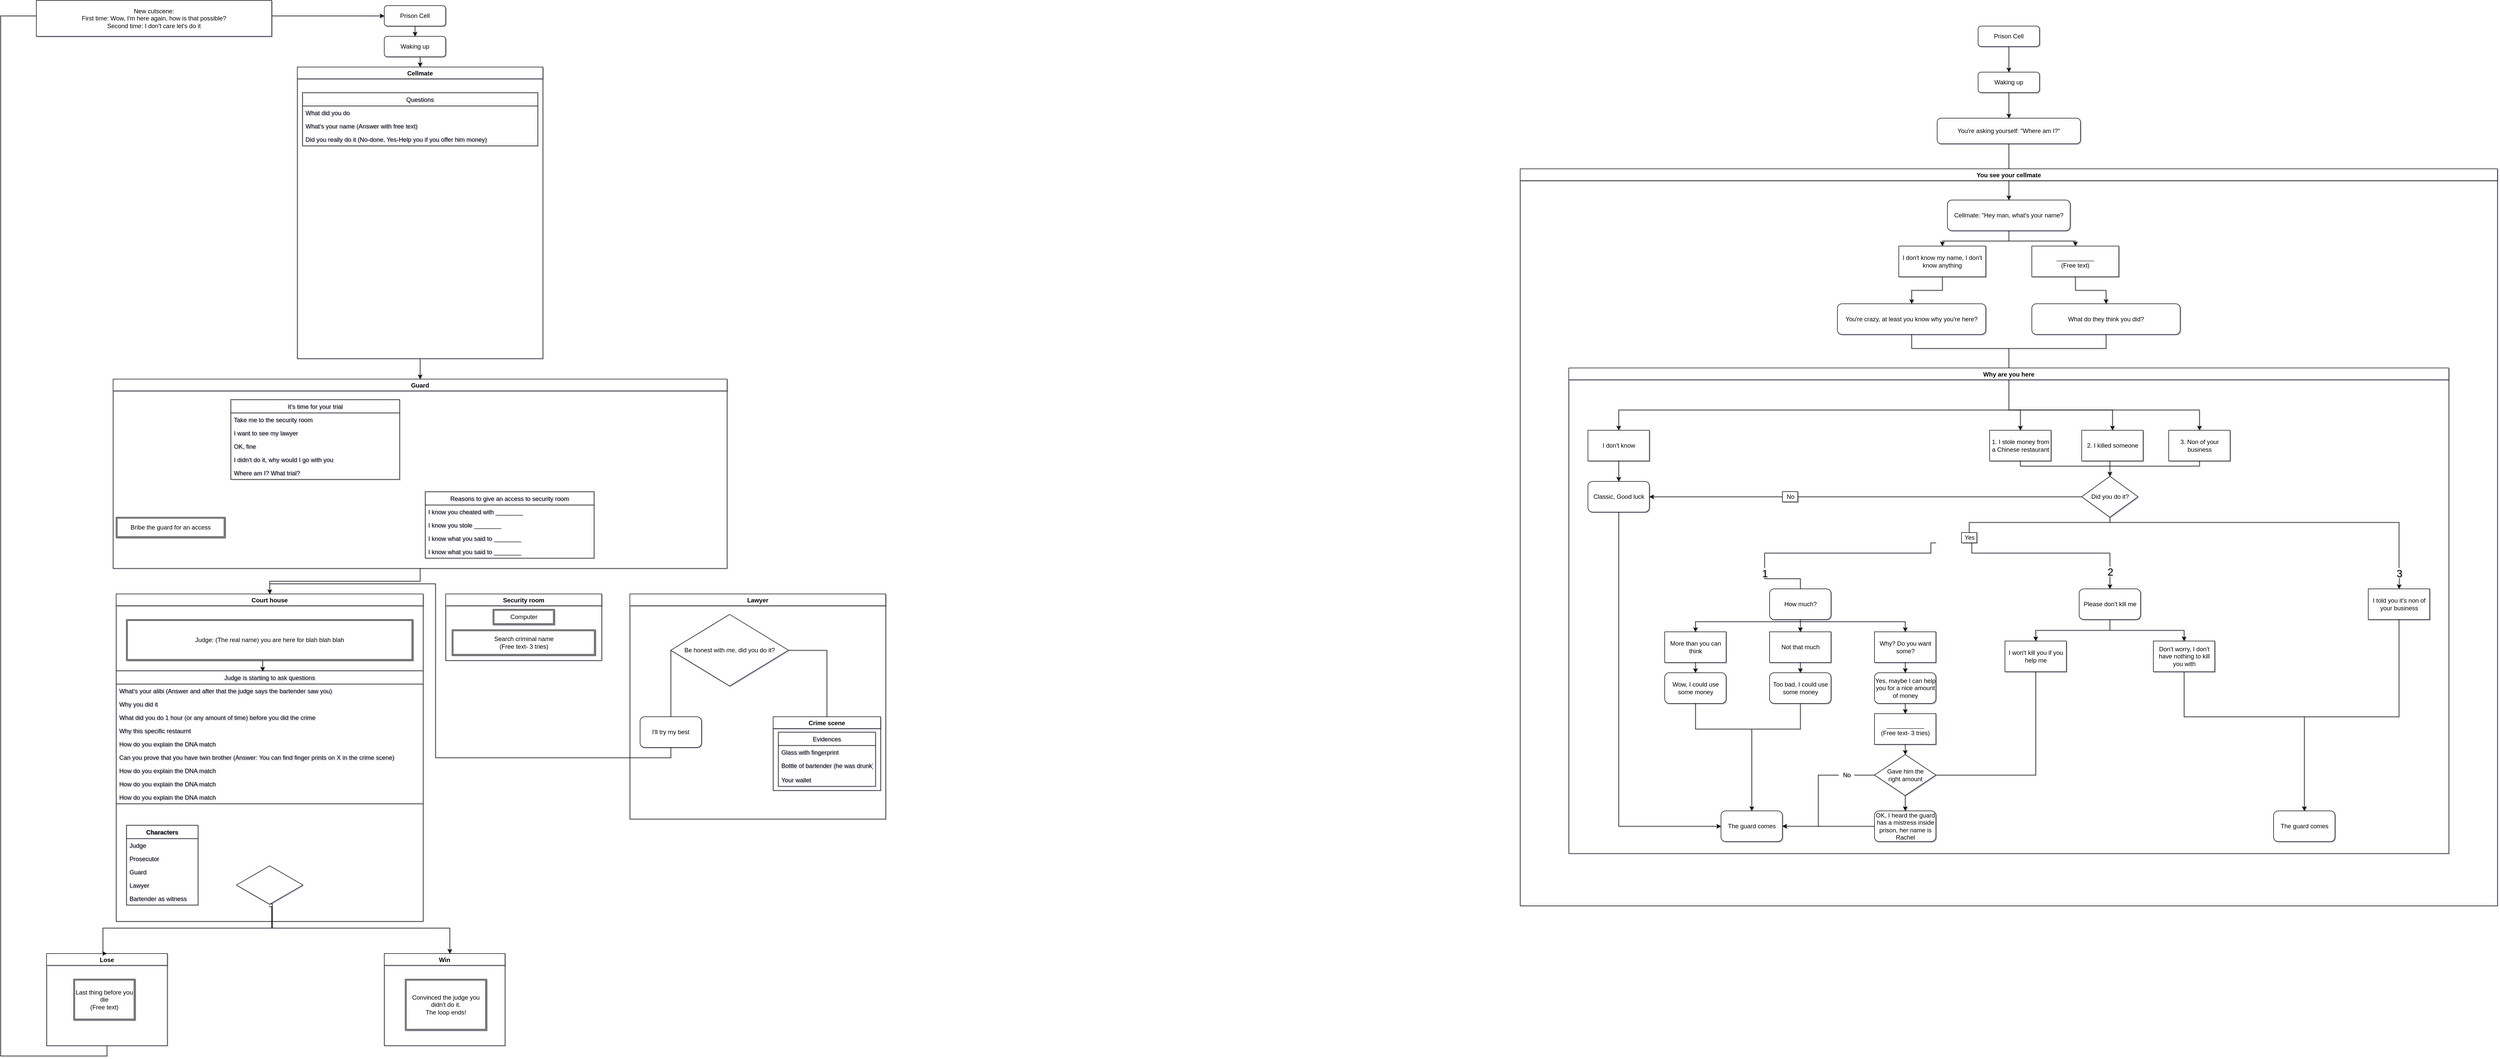 <mxfile version="13.9.6" type="github">
  <diagram id="C5RBs43oDa-KdzZeNtuy" name="Page-1">
    <mxGraphModel dx="5155" dy="2808" grid="1" gridSize="10" guides="1" tooltips="1" connect="1" arrows="1" fold="1" page="1" pageScale="1" pageWidth="827" pageHeight="1169" math="0" shadow="1">
      <root>
        <mxCell id="WIyWlLk6GJQsqaUBKTNV-0" />
        <mxCell id="WIyWlLk6GJQsqaUBKTNV-1" parent="WIyWlLk6GJQsqaUBKTNV-0" />
        <mxCell id="Ga8Sl4Nx2S1joYxZTims-26" style="edgeStyle=orthogonalEdgeStyle;rounded=0;orthogonalLoop=1;jettySize=auto;html=1;exitX=0.5;exitY=1;exitDx=0;exitDy=0;entryX=0.5;entryY=0;entryDx=0;entryDy=0;" parent="WIyWlLk6GJQsqaUBKTNV-1" source="WIyWlLk6GJQsqaUBKTNV-3" target="WIyWlLk6GJQsqaUBKTNV-7" edge="1">
          <mxGeometry relative="1" as="geometry" />
        </mxCell>
        <mxCell id="WIyWlLk6GJQsqaUBKTNV-3" value="Prison Cell" style="rounded=1;whiteSpace=wrap;html=1;fontSize=12;glass=0;strokeWidth=1;shadow=0;" parent="WIyWlLk6GJQsqaUBKTNV-1" vertex="1">
          <mxGeometry x="1140" y="10" width="120" height="40" as="geometry" />
        </mxCell>
        <mxCell id="Ga8Sl4Nx2S1joYxZTims-27" style="edgeStyle=orthogonalEdgeStyle;rounded=0;orthogonalLoop=1;jettySize=auto;html=1;exitX=0.5;exitY=1;exitDx=0;exitDy=0;entryX=0.5;entryY=0;entryDx=0;entryDy=0;" parent="WIyWlLk6GJQsqaUBKTNV-1" source="WIyWlLk6GJQsqaUBKTNV-7" target="Ga8Sl4Nx2S1joYxZTims-3" edge="1">
          <mxGeometry relative="1" as="geometry" />
        </mxCell>
        <mxCell id="WIyWlLk6GJQsqaUBKTNV-7" value="Waking up" style="rounded=1;whiteSpace=wrap;html=1;fontSize=12;glass=0;strokeWidth=1;shadow=0;" parent="WIyWlLk6GJQsqaUBKTNV-1" vertex="1">
          <mxGeometry x="1140" y="70" width="120" height="40" as="geometry" />
        </mxCell>
        <mxCell id="Ga8Sl4Nx2S1joYxZTims-73" style="edgeStyle=orthogonalEdgeStyle;rounded=0;orthogonalLoop=1;jettySize=auto;html=1;exitX=0.5;exitY=1;exitDx=0;exitDy=0;" parent="WIyWlLk6GJQsqaUBKTNV-1" source="Ga8Sl4Nx2S1joYxZTims-3" target="Ga8Sl4Nx2S1joYxZTims-11" edge="1">
          <mxGeometry relative="1" as="geometry" />
        </mxCell>
        <mxCell id="Ga8Sl4Nx2S1joYxZTims-3" value="Cellmate" style="swimlane;" parent="WIyWlLk6GJQsqaUBKTNV-1" vertex="1">
          <mxGeometry x="970" y="130" width="480" height="570" as="geometry" />
        </mxCell>
        <mxCell id="Ga8Sl4Nx2S1joYxZTims-53" value="Questions" style="swimlane;fontStyle=0;childLayout=stackLayout;horizontal=1;startSize=26;fillColor=none;horizontalStack=0;resizeParent=1;resizeParentMax=0;resizeLast=0;collapsible=1;marginBottom=0;" parent="Ga8Sl4Nx2S1joYxZTims-3" vertex="1">
          <mxGeometry x="10" y="50" width="460" height="104" as="geometry" />
        </mxCell>
        <mxCell id="Ga8Sl4Nx2S1joYxZTims-54" value="What did you do" style="text;strokeColor=none;fillColor=none;align=left;verticalAlign=top;spacingLeft=4;spacingRight=4;overflow=hidden;rotatable=0;points=[[0,0.5],[1,0.5]];portConstraint=eastwest;" parent="Ga8Sl4Nx2S1joYxZTims-53" vertex="1">
          <mxGeometry y="26" width="460" height="26" as="geometry" />
        </mxCell>
        <mxCell id="Ga8Sl4Nx2S1joYxZTims-55" value="What&#39;s your name (Answer with free text)" style="text;strokeColor=none;fillColor=none;align=left;verticalAlign=top;spacingLeft=4;spacingRight=4;overflow=hidden;rotatable=0;points=[[0,0.5],[1,0.5]];portConstraint=eastwest;" parent="Ga8Sl4Nx2S1joYxZTims-53" vertex="1">
          <mxGeometry y="52" width="460" height="26" as="geometry" />
        </mxCell>
        <mxCell id="Ga8Sl4Nx2S1joYxZTims-59" value="Did you really do it (No-done, Yes-Help you if you offer him money)" style="text;strokeColor=none;fillColor=none;align=left;verticalAlign=top;spacingLeft=4;spacingRight=4;overflow=hidden;rotatable=0;points=[[0,0.5],[1,0.5]];portConstraint=eastwest;" parent="Ga8Sl4Nx2S1joYxZTims-53" vertex="1">
          <mxGeometry y="78" width="460" height="26" as="geometry" />
        </mxCell>
        <mxCell id="Ga8Sl4Nx2S1joYxZTims-9" value="Lawyer" style="swimlane;" parent="WIyWlLk6GJQsqaUBKTNV-1" vertex="1">
          <mxGeometry x="1620" y="1160" width="500" height="440" as="geometry" />
        </mxCell>
        <mxCell id="Ga8Sl4Nx2S1joYxZTims-7" value="Crime scene" style="swimlane;" parent="Ga8Sl4Nx2S1joYxZTims-9" vertex="1">
          <mxGeometry x="280" y="240" width="210" height="144" as="geometry" />
        </mxCell>
        <mxCell id="FCah8ORx9_7Y5or5nvMT-67" value="Evidences" style="swimlane;fontStyle=0;childLayout=stackLayout;horizontal=1;startSize=26;fillColor=none;horizontalStack=0;resizeParent=1;resizeParentMax=0;resizeLast=0;collapsible=1;marginBottom=0;" vertex="1" parent="Ga8Sl4Nx2S1joYxZTims-7">
          <mxGeometry x="10" y="30" width="190" height="106" as="geometry" />
        </mxCell>
        <mxCell id="FCah8ORx9_7Y5or5nvMT-68" value="Glass with fingerprint" style="text;strokeColor=none;fillColor=none;align=left;verticalAlign=top;spacingLeft=4;spacingRight=4;overflow=hidden;rotatable=0;points=[[0,0.5],[1,0.5]];portConstraint=eastwest;" vertex="1" parent="FCah8ORx9_7Y5or5nvMT-67">
          <mxGeometry y="26" width="190" height="26" as="geometry" />
        </mxCell>
        <mxCell id="FCah8ORx9_7Y5or5nvMT-69" value="Bottle of bartender (he was drunk)" style="text;strokeColor=none;fillColor=none;align=left;verticalAlign=top;spacingLeft=4;spacingRight=4;overflow=hidden;rotatable=0;points=[[0,0.5],[1,0.5]];portConstraint=eastwest;" vertex="1" parent="FCah8ORx9_7Y5or5nvMT-67">
          <mxGeometry y="52" width="190" height="28" as="geometry" />
        </mxCell>
        <mxCell id="FCah8ORx9_7Y5or5nvMT-70" value="Your wallet" style="text;strokeColor=none;fillColor=none;align=left;verticalAlign=top;spacingLeft=4;spacingRight=4;overflow=hidden;rotatable=0;points=[[0,0.5],[1,0.5]];portConstraint=eastwest;" vertex="1" parent="FCah8ORx9_7Y5or5nvMT-67">
          <mxGeometry y="80" width="190" height="26" as="geometry" />
        </mxCell>
        <mxCell id="FCah8ORx9_7Y5or5nvMT-61" style="edgeStyle=orthogonalEdgeStyle;rounded=0;orthogonalLoop=1;jettySize=auto;html=1;exitX=1;exitY=0.5;exitDx=0;exitDy=0;entryX=0.5;entryY=0;entryDx=0;entryDy=0;endArrow=none;endFill=0;" edge="1" parent="Ga8Sl4Nx2S1joYxZTims-9" source="FCah8ORx9_7Y5or5nvMT-60" target="Ga8Sl4Nx2S1joYxZTims-7">
          <mxGeometry relative="1" as="geometry" />
        </mxCell>
        <mxCell id="FCah8ORx9_7Y5or5nvMT-60" value="&lt;span&gt;Be honest with me, did you do it?&lt;/span&gt;" style="rhombus;whiteSpace=wrap;html=1;" vertex="1" parent="Ga8Sl4Nx2S1joYxZTims-9">
          <mxGeometry x="80" y="40" width="230" height="140" as="geometry" />
        </mxCell>
        <mxCell id="FCah8ORx9_7Y5or5nvMT-63" value="I&#39;ll try my best" style="rounded=1;whiteSpace=wrap;html=1;" vertex="1" parent="Ga8Sl4Nx2S1joYxZTims-9">
          <mxGeometry x="20" y="240" width="120" height="60" as="geometry" />
        </mxCell>
        <mxCell id="FCah8ORx9_7Y5or5nvMT-62" style="edgeStyle=orthogonalEdgeStyle;rounded=0;orthogonalLoop=1;jettySize=auto;html=1;exitX=0;exitY=0.5;exitDx=0;exitDy=0;endArrow=none;endFill=0;" edge="1" parent="Ga8Sl4Nx2S1joYxZTims-9" source="FCah8ORx9_7Y5or5nvMT-60" target="FCah8ORx9_7Y5or5nvMT-63">
          <mxGeometry relative="1" as="geometry">
            <mxPoint x="70" y="230" as="targetPoint" />
            <Array as="points">
              <mxPoint x="80" y="160" />
              <mxPoint x="80" y="160" />
            </Array>
          </mxGeometry>
        </mxCell>
        <mxCell id="Ga8Sl4Nx2S1joYxZTims-35" style="edgeStyle=orthogonalEdgeStyle;rounded=0;orthogonalLoop=1;jettySize=auto;html=1;exitX=0.5;exitY=1;exitDx=0;exitDy=0;entryX=0.5;entryY=0;entryDx=0;entryDy=0;" parent="WIyWlLk6GJQsqaUBKTNV-1" source="Ga8Sl4Nx2S1joYxZTims-11" target="Ga8Sl4Nx2S1joYxZTims-28" edge="1">
          <mxGeometry relative="1" as="geometry" />
        </mxCell>
        <mxCell id="Ga8Sl4Nx2S1joYxZTims-11" value="Guard" style="swimlane;" parent="WIyWlLk6GJQsqaUBKTNV-1" vertex="1">
          <mxGeometry x="610" y="740" width="1200" height="370" as="geometry" />
        </mxCell>
        <mxCell id="Ga8Sl4Nx2S1joYxZTims-75" value="Reasons to give an access to security room" style="swimlane;fontStyle=0;childLayout=stackLayout;horizontal=1;startSize=26;fillColor=none;horizontalStack=0;resizeParent=1;resizeParentMax=0;resizeLast=0;collapsible=1;marginBottom=0;" parent="Ga8Sl4Nx2S1joYxZTims-11" vertex="1">
          <mxGeometry x="610" y="220" width="330" height="130" as="geometry" />
        </mxCell>
        <mxCell id="Ga8Sl4Nx2S1joYxZTims-76" value="I know you cheated with ________" style="text;strokeColor=none;fillColor=none;align=left;verticalAlign=top;spacingLeft=4;spacingRight=4;overflow=hidden;rotatable=0;points=[[0,0.5],[1,0.5]];portConstraint=eastwest;" parent="Ga8Sl4Nx2S1joYxZTims-75" vertex="1">
          <mxGeometry y="26" width="330" height="26" as="geometry" />
        </mxCell>
        <mxCell id="Ga8Sl4Nx2S1joYxZTims-77" value="I know you stole ________" style="text;strokeColor=none;fillColor=none;align=left;verticalAlign=top;spacingLeft=4;spacingRight=4;overflow=hidden;rotatable=0;points=[[0,0.5],[1,0.5]];portConstraint=eastwest;" parent="Ga8Sl4Nx2S1joYxZTims-75" vertex="1">
          <mxGeometry y="52" width="330" height="26" as="geometry" />
        </mxCell>
        <mxCell id="Ga8Sl4Nx2S1joYxZTims-87" value="I know what you said to ________" style="text;strokeColor=none;fillColor=none;align=left;verticalAlign=top;spacingLeft=4;spacingRight=4;overflow=hidden;rotatable=0;points=[[0,0.5],[1,0.5]];portConstraint=eastwest;" parent="Ga8Sl4Nx2S1joYxZTims-75" vertex="1">
          <mxGeometry y="78" width="330" height="26" as="geometry" />
        </mxCell>
        <mxCell id="Ga8Sl4Nx2S1joYxZTims-81" value="I know what you said to ________" style="text;strokeColor=none;fillColor=none;align=left;verticalAlign=top;spacingLeft=4;spacingRight=4;overflow=hidden;rotatable=0;points=[[0,0.5],[1,0.5]];portConstraint=eastwest;" parent="Ga8Sl4Nx2S1joYxZTims-75" vertex="1">
          <mxGeometry y="104" width="330" height="26" as="geometry" />
        </mxCell>
        <mxCell id="Ga8Sl4Nx2S1joYxZTims-83" value="It&#39;s time for your trial" style="swimlane;fontStyle=0;childLayout=stackLayout;horizontal=1;startSize=26;fillColor=none;horizontalStack=0;resizeParent=1;resizeParentMax=0;resizeLast=0;collapsible=1;marginBottom=0;" parent="Ga8Sl4Nx2S1joYxZTims-11" vertex="1">
          <mxGeometry x="230" y="40" width="330" height="156" as="geometry" />
        </mxCell>
        <mxCell id="Ga8Sl4Nx2S1joYxZTims-84" value="Take me to the security room" style="text;strokeColor=none;fillColor=none;align=left;verticalAlign=top;spacingLeft=4;spacingRight=4;overflow=hidden;rotatable=0;points=[[0,0.5],[1,0.5]];portConstraint=eastwest;" parent="Ga8Sl4Nx2S1joYxZTims-83" vertex="1">
          <mxGeometry y="26" width="330" height="26" as="geometry" />
        </mxCell>
        <mxCell id="Ga8Sl4Nx2S1joYxZTims-85" value="I want to see my lawyer" style="text;strokeColor=none;fillColor=none;align=left;verticalAlign=top;spacingLeft=4;spacingRight=4;overflow=hidden;rotatable=0;points=[[0,0.5],[1,0.5]];portConstraint=eastwest;" parent="Ga8Sl4Nx2S1joYxZTims-83" vertex="1">
          <mxGeometry y="52" width="330" height="26" as="geometry" />
        </mxCell>
        <mxCell id="Ga8Sl4Nx2S1joYxZTims-89" value="OK, fine" style="text;strokeColor=none;fillColor=none;align=left;verticalAlign=top;spacingLeft=4;spacingRight=4;overflow=hidden;rotatable=0;points=[[0,0.5],[1,0.5]];portConstraint=eastwest;" parent="Ga8Sl4Nx2S1joYxZTims-83" vertex="1">
          <mxGeometry y="78" width="330" height="26" as="geometry" />
        </mxCell>
        <mxCell id="Ga8Sl4Nx2S1joYxZTims-90" value="I didn&#39;t do it, why would I go with you" style="text;strokeColor=none;fillColor=none;align=left;verticalAlign=top;spacingLeft=4;spacingRight=4;overflow=hidden;rotatable=0;points=[[0,0.5],[1,0.5]];portConstraint=eastwest;" parent="Ga8Sl4Nx2S1joYxZTims-83" vertex="1">
          <mxGeometry y="104" width="330" height="26" as="geometry" />
        </mxCell>
        <mxCell id="Ga8Sl4Nx2S1joYxZTims-86" value="Where am I? What trial?" style="text;strokeColor=none;fillColor=none;align=left;verticalAlign=top;spacingLeft=4;spacingRight=4;overflow=hidden;rotatable=0;points=[[0,0.5],[1,0.5]];portConstraint=eastwest;" parent="Ga8Sl4Nx2S1joYxZTims-83" vertex="1">
          <mxGeometry y="130" width="330" height="26" as="geometry" />
        </mxCell>
        <mxCell id="Ga8Sl4Nx2S1joYxZTims-93" style="edgeStyle=orthogonalEdgeStyle;rounded=0;orthogonalLoop=1;jettySize=auto;html=1;exitX=1;exitY=0.5;exitDx=0;exitDy=0;entryX=0;entryY=0.5;entryDx=0;entryDy=0;" parent="WIyWlLk6GJQsqaUBKTNV-1" source="FCah8ORx9_7Y5or5nvMT-56" target="WIyWlLk6GJQsqaUBKTNV-3" edge="1">
          <mxGeometry relative="1" as="geometry">
            <mxPoint x="430" y="70" as="targetPoint" />
            <Array as="points">
              <mxPoint x="920" y="30" />
            </Array>
          </mxGeometry>
        </mxCell>
        <mxCell id="Ga8Sl4Nx2S1joYxZTims-5" value="Lose" style="swimlane;" parent="WIyWlLk6GJQsqaUBKTNV-1" vertex="1">
          <mxGeometry x="480" y="1862.86" width="236" height="180" as="geometry">
            <mxRectangle x="250" y="450" width="110" height="23" as="alternateBounds" />
          </mxGeometry>
        </mxCell>
        <mxCell id="Ga8Sl4Nx2S1joYxZTims-30" value="Last thing before you die&lt;br&gt;(Free text)" style="shape=ext;double=1;rounded=0;whiteSpace=wrap;html=1;" parent="Ga8Sl4Nx2S1joYxZTims-5" vertex="1">
          <mxGeometry x="53" y="50" width="120" height="80" as="geometry" />
        </mxCell>
        <mxCell id="Ga8Sl4Nx2S1joYxZTims-28" value="Court house" style="swimlane;" parent="WIyWlLk6GJQsqaUBKTNV-1" vertex="1">
          <mxGeometry x="616" y="1160" width="600" height="640" as="geometry">
            <mxRectangle x="250" y="450" width="110" height="23" as="alternateBounds" />
          </mxGeometry>
        </mxCell>
        <mxCell id="Ga8Sl4Nx2S1joYxZTims-31" value="" style="html=1;whiteSpace=wrap;aspect=fixed;shape=isoRectangle;" parent="Ga8Sl4Nx2S1joYxZTims-28" vertex="1">
          <mxGeometry x="235" y="530" width="130" height="78" as="geometry" />
        </mxCell>
        <mxCell id="Ga8Sl4Nx2S1joYxZTims-21" value="Characters" style="swimlane;fontStyle=1;childLayout=stackLayout;horizontal=1;startSize=26;fillColor=none;horizontalStack=0;resizeParent=1;resizeParentMax=0;resizeLast=0;collapsible=1;marginBottom=0;" parent="Ga8Sl4Nx2S1joYxZTims-28" vertex="1">
          <mxGeometry x="20" y="452" width="140" height="156" as="geometry" />
        </mxCell>
        <mxCell id="Ga8Sl4Nx2S1joYxZTims-22" value="Judge" style="text;strokeColor=none;fillColor=none;align=left;verticalAlign=top;spacingLeft=4;spacingRight=4;overflow=hidden;rotatable=0;points=[[0,0.5],[1,0.5]];portConstraint=eastwest;" parent="Ga8Sl4Nx2S1joYxZTims-21" vertex="1">
          <mxGeometry y="26" width="140" height="26" as="geometry" />
        </mxCell>
        <mxCell id="Ga8Sl4Nx2S1joYxZTims-23" value="Prosecutor" style="text;strokeColor=none;fillColor=none;align=left;verticalAlign=top;spacingLeft=4;spacingRight=4;overflow=hidden;rotatable=0;points=[[0,0.5],[1,0.5]];portConstraint=eastwest;" parent="Ga8Sl4Nx2S1joYxZTims-21" vertex="1">
          <mxGeometry y="52" width="140" height="26" as="geometry" />
        </mxCell>
        <mxCell id="Ga8Sl4Nx2S1joYxZTims-24" value="Guard" style="text;strokeColor=none;fillColor=none;align=left;verticalAlign=top;spacingLeft=4;spacingRight=4;overflow=hidden;rotatable=0;points=[[0,0.5],[1,0.5]];portConstraint=eastwest;" parent="Ga8Sl4Nx2S1joYxZTims-21" vertex="1">
          <mxGeometry y="78" width="140" height="26" as="geometry" />
        </mxCell>
        <mxCell id="Ga8Sl4Nx2S1joYxZTims-25" value="Lawyer" style="text;strokeColor=none;fillColor=none;align=left;verticalAlign=top;spacingLeft=4;spacingRight=4;overflow=hidden;rotatable=0;points=[[0,0.5],[1,0.5]];portConstraint=eastwest;" parent="Ga8Sl4Nx2S1joYxZTims-21" vertex="1">
          <mxGeometry y="104" width="140" height="26" as="geometry" />
        </mxCell>
        <mxCell id="Ga8Sl4Nx2S1joYxZTims-48" value="Bartender as witness" style="text;strokeColor=none;fillColor=none;align=left;verticalAlign=top;spacingLeft=4;spacingRight=4;overflow=hidden;rotatable=0;points=[[0,0.5],[1,0.5]];portConstraint=eastwest;" parent="Ga8Sl4Nx2S1joYxZTims-21" vertex="1">
          <mxGeometry y="130" width="140" height="26" as="geometry" />
        </mxCell>
        <mxCell id="Ga8Sl4Nx2S1joYxZTims-37" value="Judge is starting to ask questions" style="swimlane;fontStyle=0;childLayout=stackLayout;horizontal=1;startSize=26;fillColor=none;horizontalStack=0;resizeParent=1;resizeParentMax=0;resizeLast=0;collapsible=1;marginBottom=0;" parent="Ga8Sl4Nx2S1joYxZTims-28" vertex="1">
          <mxGeometry y="150" width="600" height="260" as="geometry" />
        </mxCell>
        <mxCell id="Ga8Sl4Nx2S1joYxZTims-38" value="What&#39;s your alibi (Answer and after that the judge says the bartender saw you)" style="text;strokeColor=none;fillColor=none;align=left;verticalAlign=top;spacingLeft=4;spacingRight=4;overflow=hidden;rotatable=0;points=[[0,0.5],[1,0.5]];portConstraint=eastwest;" parent="Ga8Sl4Nx2S1joYxZTims-37" vertex="1">
          <mxGeometry y="26" width="600" height="26" as="geometry" />
        </mxCell>
        <mxCell id="Ga8Sl4Nx2S1joYxZTims-39" value="Why you did it" style="text;strokeColor=none;fillColor=none;align=left;verticalAlign=top;spacingLeft=4;spacingRight=4;overflow=hidden;rotatable=0;points=[[0,0.5],[1,0.5]];portConstraint=eastwest;" parent="Ga8Sl4Nx2S1joYxZTims-37" vertex="1">
          <mxGeometry y="52" width="600" height="26" as="geometry" />
        </mxCell>
        <mxCell id="Ga8Sl4Nx2S1joYxZTims-42" value="What did you do 1 hour (or any amount of time) before you did the crime" style="text;strokeColor=none;fillColor=none;align=left;verticalAlign=top;spacingLeft=4;spacingRight=4;overflow=hidden;rotatable=0;points=[[0,0.5],[1,0.5]];portConstraint=eastwest;" parent="Ga8Sl4Nx2S1joYxZTims-37" vertex="1">
          <mxGeometry y="78" width="600" height="26" as="geometry" />
        </mxCell>
        <mxCell id="Ga8Sl4Nx2S1joYxZTims-40" value="Why this specific restaurnt" style="text;strokeColor=none;fillColor=none;align=left;verticalAlign=top;spacingLeft=4;spacingRight=4;overflow=hidden;rotatable=0;points=[[0,0.5],[1,0.5]];portConstraint=eastwest;" parent="Ga8Sl4Nx2S1joYxZTims-37" vertex="1">
          <mxGeometry y="104" width="600" height="26" as="geometry" />
        </mxCell>
        <mxCell id="Ga8Sl4Nx2S1joYxZTims-41" value="How do you explain the DNA match" style="text;strokeColor=none;fillColor=none;align=left;verticalAlign=top;spacingLeft=4;spacingRight=4;overflow=hidden;rotatable=0;points=[[0,0.5],[1,0.5]];portConstraint=eastwest;" parent="Ga8Sl4Nx2S1joYxZTims-37" vertex="1">
          <mxGeometry y="130" width="600" height="26" as="geometry" />
        </mxCell>
        <mxCell id="Ga8Sl4Nx2S1joYxZTims-43" value="Can you prove that you have twin brother (Answer: You can find finger prints on X in the crime scene)" style="text;strokeColor=none;fillColor=none;align=left;verticalAlign=top;spacingLeft=4;spacingRight=4;overflow=hidden;rotatable=0;points=[[0,0.5],[1,0.5]];portConstraint=eastwest;" parent="Ga8Sl4Nx2S1joYxZTims-37" vertex="1">
          <mxGeometry y="156" width="600" height="26" as="geometry" />
        </mxCell>
        <mxCell id="Ga8Sl4Nx2S1joYxZTims-45" value="How do you explain the DNA match" style="text;strokeColor=none;fillColor=none;align=left;verticalAlign=top;spacingLeft=4;spacingRight=4;overflow=hidden;rotatable=0;points=[[0,0.5],[1,0.5]];portConstraint=eastwest;" parent="Ga8Sl4Nx2S1joYxZTims-37" vertex="1">
          <mxGeometry y="182" width="600" height="26" as="geometry" />
        </mxCell>
        <mxCell id="Ga8Sl4Nx2S1joYxZTims-46" value="How do you explain the DNA match" style="text;strokeColor=none;fillColor=none;align=left;verticalAlign=top;spacingLeft=4;spacingRight=4;overflow=hidden;rotatable=0;points=[[0,0.5],[1,0.5]];portConstraint=eastwest;" parent="Ga8Sl4Nx2S1joYxZTims-37" vertex="1">
          <mxGeometry y="208" width="600" height="26" as="geometry" />
        </mxCell>
        <mxCell id="Ga8Sl4Nx2S1joYxZTims-47" value="How do you explain the DNA match" style="text;strokeColor=none;fillColor=none;align=left;verticalAlign=top;spacingLeft=4;spacingRight=4;overflow=hidden;rotatable=0;points=[[0,0.5],[1,0.5]];portConstraint=eastwest;" parent="Ga8Sl4Nx2S1joYxZTims-37" vertex="1">
          <mxGeometry y="234" width="600" height="26" as="geometry" />
        </mxCell>
        <mxCell id="Ga8Sl4Nx2S1joYxZTims-58" style="edgeStyle=orthogonalEdgeStyle;rounded=0;orthogonalLoop=1;jettySize=auto;html=1;exitX=0.5;exitY=1;exitDx=0;exitDy=0;entryX=0.477;entryY=0.005;entryDx=0;entryDy=0;entryPerimeter=0;" parent="Ga8Sl4Nx2S1joYxZTims-28" source="Ga8Sl4Nx2S1joYxZTims-57" target="Ga8Sl4Nx2S1joYxZTims-37" edge="1">
          <mxGeometry relative="1" as="geometry" />
        </mxCell>
        <mxCell id="Ga8Sl4Nx2S1joYxZTims-57" value="Judge: (The real name) you are here for blah blah blah" style="shape=ext;double=1;rounded=0;whiteSpace=wrap;html=1;" parent="Ga8Sl4Nx2S1joYxZTims-28" vertex="1">
          <mxGeometry x="20" y="50" width="560" height="80" as="geometry" />
        </mxCell>
        <mxCell id="Ga8Sl4Nx2S1joYxZTims-29" value="Win" style="swimlane;" parent="WIyWlLk6GJQsqaUBKTNV-1" vertex="1">
          <mxGeometry x="1140" y="1862.86" width="236" height="180" as="geometry">
            <mxRectangle x="250" y="450" width="110" height="23" as="alternateBounds" />
          </mxGeometry>
        </mxCell>
        <mxCell id="Ga8Sl4Nx2S1joYxZTims-91" value="Convinced the judge you didn&#39;t do it.&lt;br&gt;The loop ends!" style="shape=ext;double=1;rounded=0;whiteSpace=wrap;html=1;" parent="Ga8Sl4Nx2S1joYxZTims-29" vertex="1">
          <mxGeometry x="41" y="50.14" width="159" height="99.86" as="geometry" />
        </mxCell>
        <mxCell id="Ga8Sl4Nx2S1joYxZTims-32" style="edgeStyle=orthogonalEdgeStyle;rounded=0;orthogonalLoop=1;jettySize=auto;html=1;exitX=0.49;exitY=1.04;exitDx=0;exitDy=0;exitPerimeter=0;" parent="WIyWlLk6GJQsqaUBKTNV-1" source="Ga8Sl4Nx2S1joYxZTims-31" target="Ga8Sl4Nx2S1joYxZTims-29" edge="1">
          <mxGeometry relative="1" as="geometry">
            <mxPoint x="1346.26" y="1790.002" as="sourcePoint" />
            <mxPoint x="1203.466" y="1292.86" as="targetPoint" />
            <Array as="points">
              <mxPoint x="920" y="1771" />
              <mxPoint x="920" y="1813" />
              <mxPoint x="1268" y="1813" />
            </Array>
          </mxGeometry>
        </mxCell>
        <mxCell id="Ga8Sl4Nx2S1joYxZTims-33" style="edgeStyle=orthogonalEdgeStyle;rounded=0;orthogonalLoop=1;jettySize=auto;html=1;entryX=0.5;entryY=0;entryDx=0;entryDy=0;exitX=0.516;exitY=0.967;exitDx=0;exitDy=0;exitPerimeter=0;" parent="WIyWlLk6GJQsqaUBKTNV-1" source="Ga8Sl4Nx2S1joYxZTims-31" target="Ga8Sl4Nx2S1joYxZTims-5" edge="1">
          <mxGeometry relative="1" as="geometry">
            <mxPoint x="1346.52" y="1790.47" as="sourcePoint" />
            <mxPoint x="1104" y="1332.86" as="targetPoint" />
            <Array as="points">
              <mxPoint x="921" y="1765" />
              <mxPoint x="921" y="1813" />
              <mxPoint x="590" y="1813" />
              <mxPoint x="590" y="1863" />
            </Array>
          </mxGeometry>
        </mxCell>
        <mxCell id="Ga8Sl4Nx2S1joYxZTims-18" value="Security room" style="swimlane;" parent="WIyWlLk6GJQsqaUBKTNV-1" vertex="1">
          <mxGeometry x="1260" y="1160" width="305" height="130" as="geometry">
            <mxRectangle x="250" y="450" width="110" height="23" as="alternateBounds" />
          </mxGeometry>
        </mxCell>
        <mxCell id="Ga8Sl4Nx2S1joYxZTims-49" value="Computer" style="shape=ext;double=1;rounded=0;whiteSpace=wrap;html=1;" parent="Ga8Sl4Nx2S1joYxZTims-18" vertex="1">
          <mxGeometry x="92.5" y="30" width="120" height="30" as="geometry" />
        </mxCell>
        <mxCell id="Ga8Sl4Nx2S1joYxZTims-50" value="Search criminal name&lt;br&gt;(Free text- 3 tries)" style="shape=ext;double=1;rounded=0;whiteSpace=wrap;html=1;" parent="Ga8Sl4Nx2S1joYxZTims-18" vertex="1">
          <mxGeometry x="12.5" y="70" width="280" height="50" as="geometry" />
        </mxCell>
        <mxCell id="Ga8Sl4Nx2S1joYxZTims-51" value="Bribe the guard for an access" style="shape=ext;double=1;rounded=0;whiteSpace=wrap;html=1;" parent="WIyWlLk6GJQsqaUBKTNV-1" vertex="1">
          <mxGeometry x="616" y="1010" width="213" height="40" as="geometry" />
        </mxCell>
        <mxCell id="FCah8ORx9_7Y5or5nvMT-170" style="edgeStyle=orthogonalEdgeStyle;rounded=0;orthogonalLoop=1;jettySize=auto;html=1;exitX=0.5;exitY=1;exitDx=0;exitDy=0;endArrow=classic;endFill=1;" edge="1" parent="WIyWlLk6GJQsqaUBKTNV-1" source="FCah8ORx9_7Y5or5nvMT-1" target="FCah8ORx9_7Y5or5nvMT-2">
          <mxGeometry relative="1" as="geometry" />
        </mxCell>
        <mxCell id="FCah8ORx9_7Y5or5nvMT-1" value="Prison Cell" style="rounded=1;whiteSpace=wrap;html=1;fontSize=12;glass=0;strokeWidth=1;shadow=0;" vertex="1" parent="WIyWlLk6GJQsqaUBKTNV-1">
          <mxGeometry x="4255" y="50" width="120" height="40" as="geometry" />
        </mxCell>
        <mxCell id="FCah8ORx9_7Y5or5nvMT-171" style="edgeStyle=orthogonalEdgeStyle;rounded=0;orthogonalLoop=1;jettySize=auto;html=1;exitX=0.5;exitY=1;exitDx=0;exitDy=0;entryX=0.5;entryY=0;entryDx=0;entryDy=0;endArrow=classic;endFill=1;" edge="1" parent="WIyWlLk6GJQsqaUBKTNV-1" source="FCah8ORx9_7Y5or5nvMT-2" target="FCah8ORx9_7Y5or5nvMT-4">
          <mxGeometry relative="1" as="geometry" />
        </mxCell>
        <mxCell id="FCah8ORx9_7Y5or5nvMT-2" value="Waking up" style="rounded=1;whiteSpace=wrap;html=1;fontSize=12;glass=0;strokeWidth=1;shadow=0;" vertex="1" parent="WIyWlLk6GJQsqaUBKTNV-1">
          <mxGeometry x="4255" y="140" width="120" height="40" as="geometry" />
        </mxCell>
        <mxCell id="FCah8ORx9_7Y5or5nvMT-172" style="edgeStyle=orthogonalEdgeStyle;rounded=0;orthogonalLoop=1;jettySize=auto;html=1;exitX=0.5;exitY=1;exitDx=0;exitDy=0;entryX=0.5;entryY=0;entryDx=0;entryDy=0;endArrow=classic;endFill=1;" edge="1" parent="WIyWlLk6GJQsqaUBKTNV-1" source="FCah8ORx9_7Y5or5nvMT-4" target="FCah8ORx9_7Y5or5nvMT-6">
          <mxGeometry relative="1" as="geometry">
            <Array as="points" />
          </mxGeometry>
        </mxCell>
        <mxCell id="FCah8ORx9_7Y5or5nvMT-4" value="You&#39;re asking yourself: &quot;Where am I?&quot;" style="rounded=1;whiteSpace=wrap;html=1;fontSize=12;glass=0;strokeWidth=1;shadow=0;" vertex="1" parent="WIyWlLk6GJQsqaUBKTNV-1">
          <mxGeometry x="4175" y="230" width="280" height="50" as="geometry" />
        </mxCell>
        <mxCell id="FCah8ORx9_7Y5or5nvMT-5" value="You see your cellmate" style="swimlane;" vertex="1" parent="WIyWlLk6GJQsqaUBKTNV-1">
          <mxGeometry x="3360" y="329" width="1910" height="1440.5" as="geometry" />
        </mxCell>
        <mxCell id="FCah8ORx9_7Y5or5nvMT-173" style="edgeStyle=orthogonalEdgeStyle;rounded=0;orthogonalLoop=1;jettySize=auto;html=1;exitX=0.5;exitY=1;exitDx=0;exitDy=0;endArrow=classic;endFill=1;" edge="1" parent="FCah8ORx9_7Y5or5nvMT-5" source="FCah8ORx9_7Y5or5nvMT-6" target="FCah8ORx9_7Y5or5nvMT-13">
          <mxGeometry relative="1" as="geometry" />
        </mxCell>
        <mxCell id="FCah8ORx9_7Y5or5nvMT-174" style="edgeStyle=orthogonalEdgeStyle;rounded=0;orthogonalLoop=1;jettySize=auto;html=1;exitX=0.5;exitY=1;exitDx=0;exitDy=0;entryX=0.5;entryY=0;entryDx=0;entryDy=0;endArrow=classic;endFill=1;" edge="1" parent="FCah8ORx9_7Y5or5nvMT-5" source="FCah8ORx9_7Y5or5nvMT-6" target="FCah8ORx9_7Y5or5nvMT-12">
          <mxGeometry relative="1" as="geometry" />
        </mxCell>
        <mxCell id="FCah8ORx9_7Y5or5nvMT-6" value="Cellmate: &quot;Hey man, what&#39;s your name?" style="rounded=1;whiteSpace=wrap;html=1;" vertex="1" parent="FCah8ORx9_7Y5or5nvMT-5">
          <mxGeometry x="835" y="61" width="240" height="60" as="geometry" />
        </mxCell>
        <mxCell id="FCah8ORx9_7Y5or5nvMT-176" style="edgeStyle=orthogonalEdgeStyle;rounded=0;orthogonalLoop=1;jettySize=auto;html=1;exitX=0.5;exitY=1;exitDx=0;exitDy=0;endArrow=classic;endFill=1;" edge="1" parent="FCah8ORx9_7Y5or5nvMT-5" source="FCah8ORx9_7Y5or5nvMT-12" target="FCah8ORx9_7Y5or5nvMT-15">
          <mxGeometry relative="1" as="geometry" />
        </mxCell>
        <mxCell id="FCah8ORx9_7Y5or5nvMT-12" value="I don&#39;t know my name, I don&#39;t know anything" style="rounded=0;whiteSpace=wrap;html=1;" vertex="1" parent="FCah8ORx9_7Y5or5nvMT-5">
          <mxGeometry x="740" y="151" width="170" height="60" as="geometry" />
        </mxCell>
        <mxCell id="FCah8ORx9_7Y5or5nvMT-175" style="edgeStyle=orthogonalEdgeStyle;rounded=0;orthogonalLoop=1;jettySize=auto;html=1;exitX=0.5;exitY=1;exitDx=0;exitDy=0;endArrow=classic;endFill=1;" edge="1" parent="FCah8ORx9_7Y5or5nvMT-5" source="FCah8ORx9_7Y5or5nvMT-13" target="FCah8ORx9_7Y5or5nvMT-16">
          <mxGeometry relative="1" as="geometry" />
        </mxCell>
        <mxCell id="FCah8ORx9_7Y5or5nvMT-13" value="___________&lt;br&gt;(Free text)" style="rounded=0;whiteSpace=wrap;html=1;" vertex="1" parent="FCah8ORx9_7Y5or5nvMT-5">
          <mxGeometry x="1000" y="151" width="170" height="60" as="geometry" />
        </mxCell>
        <mxCell id="FCah8ORx9_7Y5or5nvMT-177" style="edgeStyle=orthogonalEdgeStyle;rounded=0;orthogonalLoop=1;jettySize=auto;html=1;exitX=0.5;exitY=1;exitDx=0;exitDy=0;endArrow=none;endFill=0;" edge="1" parent="FCah8ORx9_7Y5or5nvMT-5" source="FCah8ORx9_7Y5or5nvMT-15" target="FCah8ORx9_7Y5or5nvMT-17">
          <mxGeometry relative="1" as="geometry">
            <Array as="points">
              <mxPoint x="765" y="351" />
              <mxPoint x="955" y="351" />
            </Array>
          </mxGeometry>
        </mxCell>
        <mxCell id="FCah8ORx9_7Y5or5nvMT-15" value="You&#39;re crazy, at least you know why you&#39;re here?" style="rounded=1;whiteSpace=wrap;html=1;" vertex="1" parent="FCah8ORx9_7Y5or5nvMT-5">
          <mxGeometry x="620" y="263.75" width="290" height="60" as="geometry" />
        </mxCell>
        <mxCell id="FCah8ORx9_7Y5or5nvMT-178" style="edgeStyle=orthogonalEdgeStyle;rounded=0;orthogonalLoop=1;jettySize=auto;html=1;exitX=0.5;exitY=1;exitDx=0;exitDy=0;endArrow=none;endFill=0;" edge="1" parent="FCah8ORx9_7Y5or5nvMT-5" source="FCah8ORx9_7Y5or5nvMT-16">
          <mxGeometry relative="1" as="geometry">
            <mxPoint x="955" y="431" as="targetPoint" />
            <Array as="points">
              <mxPoint x="1145" y="351" />
              <mxPoint x="955" y="351" />
            </Array>
          </mxGeometry>
        </mxCell>
        <mxCell id="FCah8ORx9_7Y5or5nvMT-16" value="What do they think you did?" style="rounded=1;whiteSpace=wrap;html=1;" vertex="1" parent="FCah8ORx9_7Y5or5nvMT-5">
          <mxGeometry x="1000" y="263.75" width="290" height="60" as="geometry" />
        </mxCell>
        <mxCell id="FCah8ORx9_7Y5or5nvMT-17" value="Why are you here" style="swimlane;" vertex="1" parent="FCah8ORx9_7Y5or5nvMT-5">
          <mxGeometry x="95" y="389.25" width="1720" height="949" as="geometry" />
        </mxCell>
        <mxCell id="FCah8ORx9_7Y5or5nvMT-96" style="edgeStyle=orthogonalEdgeStyle;rounded=0;orthogonalLoop=1;jettySize=auto;html=1;exitX=0.5;exitY=1;exitDx=0;exitDy=0;endArrow=classic;endFill=1;" edge="1" parent="FCah8ORx9_7Y5or5nvMT-17" source="FCah8ORx9_7Y5or5nvMT-18" target="FCah8ORx9_7Y5or5nvMT-25">
          <mxGeometry relative="1" as="geometry" />
        </mxCell>
        <mxCell id="FCah8ORx9_7Y5or5nvMT-18" value="I don&#39;t know" style="rounded=0;whiteSpace=wrap;html=1;" vertex="1" parent="FCah8ORx9_7Y5or5nvMT-17">
          <mxGeometry x="37.5" y="121.75" width="120" height="60" as="geometry" />
        </mxCell>
        <mxCell id="FCah8ORx9_7Y5or5nvMT-118" style="edgeStyle=orthogonalEdgeStyle;rounded=0;orthogonalLoop=1;jettySize=auto;html=1;exitX=0.5;exitY=1;exitDx=0;exitDy=0;entryX=0.5;entryY=0;entryDx=0;entryDy=0;endArrow=none;endFill=0;" edge="1" parent="FCah8ORx9_7Y5or5nvMT-17" source="FCah8ORx9_7Y5or5nvMT-19" target="FCah8ORx9_7Y5or5nvMT-34">
          <mxGeometry relative="1" as="geometry">
            <Array as="points">
              <mxPoint x="882.5" y="191.75" />
              <mxPoint x="1057.5" y="191.75" />
            </Array>
          </mxGeometry>
        </mxCell>
        <mxCell id="FCah8ORx9_7Y5or5nvMT-19" value="1. I stole money from a Chinese restaurant" style="rounded=0;whiteSpace=wrap;html=1;" vertex="1" parent="FCah8ORx9_7Y5or5nvMT-17">
          <mxGeometry x="822.5" y="121.75" width="120" height="60" as="geometry" />
        </mxCell>
        <mxCell id="FCah8ORx9_7Y5or5nvMT-89" style="edgeStyle=orthogonalEdgeStyle;rounded=0;orthogonalLoop=1;jettySize=auto;html=1;exitX=0.5;exitY=1;exitDx=0;exitDy=0;entryX=0.5;entryY=0;entryDx=0;entryDy=0;endArrow=none;endFill=0;" edge="1" parent="FCah8ORx9_7Y5or5nvMT-17" source="FCah8ORx9_7Y5or5nvMT-20" target="FCah8ORx9_7Y5or5nvMT-34">
          <mxGeometry relative="1" as="geometry" />
        </mxCell>
        <mxCell id="FCah8ORx9_7Y5or5nvMT-20" value="2. I killed someone" style="rounded=0;whiteSpace=wrap;html=1;" vertex="1" parent="FCah8ORx9_7Y5or5nvMT-17">
          <mxGeometry x="1002.5" y="121.75" width="120" height="60" as="geometry" />
        </mxCell>
        <mxCell id="FCah8ORx9_7Y5or5nvMT-100" style="edgeStyle=orthogonalEdgeStyle;rounded=0;orthogonalLoop=1;jettySize=auto;html=1;exitX=0.5;exitY=1;exitDx=0;exitDy=0;entryX=0.5;entryY=0;entryDx=0;entryDy=0;endArrow=classic;endFill=1;" edge="1" parent="FCah8ORx9_7Y5or5nvMT-17" source="FCah8ORx9_7Y5or5nvMT-21" target="FCah8ORx9_7Y5or5nvMT-34">
          <mxGeometry relative="1" as="geometry">
            <Array as="points">
              <mxPoint x="907.5" y="191.75" />
              <mxPoint x="737.5" y="191.75" />
            </Array>
          </mxGeometry>
        </mxCell>
        <mxCell id="FCah8ORx9_7Y5or5nvMT-21" value="3. Non of your business" style="rounded=0;whiteSpace=wrap;html=1;" vertex="1" parent="FCah8ORx9_7Y5or5nvMT-17">
          <mxGeometry x="1172.5" y="121.75" width="120" height="60" as="geometry" />
        </mxCell>
        <mxCell id="FCah8ORx9_7Y5or5nvMT-169" style="edgeStyle=orthogonalEdgeStyle;rounded=0;orthogonalLoop=1;jettySize=auto;html=1;exitX=0.5;exitY=1;exitDx=0;exitDy=0;entryX=0;entryY=0.5;entryDx=0;entryDy=0;endArrow=classic;endFill=1;" edge="1" parent="FCah8ORx9_7Y5or5nvMT-17" source="FCah8ORx9_7Y5or5nvMT-25" target="FCah8ORx9_7Y5or5nvMT-113">
          <mxGeometry relative="1" as="geometry" />
        </mxCell>
        <mxCell id="FCah8ORx9_7Y5or5nvMT-25" value="Classic, Good luck" style="rounded=1;whiteSpace=wrap;html=1;" vertex="1" parent="FCah8ORx9_7Y5or5nvMT-17">
          <mxGeometry x="37.5" y="221.75" width="120" height="60" as="geometry" />
        </mxCell>
        <mxCell id="FCah8ORx9_7Y5or5nvMT-36" style="edgeStyle=orthogonalEdgeStyle;rounded=0;orthogonalLoop=1;jettySize=auto;html=1;exitX=0;exitY=0.5;exitDx=0;exitDy=0;entryX=1;entryY=0.5;entryDx=0;entryDy=0;" edge="1" parent="FCah8ORx9_7Y5or5nvMT-17" source="FCah8ORx9_7Y5or5nvMT-38" target="FCah8ORx9_7Y5or5nvMT-25">
          <mxGeometry relative="1" as="geometry" />
        </mxCell>
        <mxCell id="FCah8ORx9_7Y5or5nvMT-120" style="edgeStyle=orthogonalEdgeStyle;rounded=0;orthogonalLoop=1;jettySize=auto;html=1;exitX=0.5;exitY=1;exitDx=0;exitDy=0;entryX=0.5;entryY=0;entryDx=0;entryDy=0;endArrow=classic;endFill=1;" edge="1" parent="FCah8ORx9_7Y5or5nvMT-17" source="FCah8ORx9_7Y5or5nvMT-132" target="FCah8ORx9_7Y5or5nvMT-128">
          <mxGeometry relative="1" as="geometry">
            <mxPoint x="1057.5" y="401.75" as="targetPoint" />
          </mxGeometry>
        </mxCell>
        <mxCell id="FCah8ORx9_7Y5or5nvMT-157" style="edgeStyle=orthogonalEdgeStyle;rounded=0;orthogonalLoop=1;jettySize=auto;html=1;exitX=0.5;exitY=1;exitDx=0;exitDy=0;endArrow=none;endFill=0;" edge="1" parent="FCah8ORx9_7Y5or5nvMT-17" source="FCah8ORx9_7Y5or5nvMT-34" target="FCah8ORx9_7Y5or5nvMT-121">
          <mxGeometry relative="1" as="geometry">
            <Array as="points">
              <mxPoint x="1057.5" y="301.75" />
              <mxPoint x="782.5" y="301.75" />
            </Array>
          </mxGeometry>
        </mxCell>
        <mxCell id="FCah8ORx9_7Y5or5nvMT-163" style="edgeStyle=orthogonalEdgeStyle;rounded=0;orthogonalLoop=1;jettySize=auto;html=1;exitX=0.5;exitY=1;exitDx=0;exitDy=0;endArrow=none;endFill=0;" edge="1" parent="FCah8ORx9_7Y5or5nvMT-17" source="FCah8ORx9_7Y5or5nvMT-34" target="FCah8ORx9_7Y5or5nvMT-146">
          <mxGeometry relative="1" as="geometry">
            <Array as="points">
              <mxPoint x="1057.5" y="301.75" />
              <mxPoint x="1622.5" y="301.75" />
            </Array>
          </mxGeometry>
        </mxCell>
        <mxCell id="FCah8ORx9_7Y5or5nvMT-34" value="Did you do it?" style="rhombus;whiteSpace=wrap;html=1;" vertex="1" parent="FCah8ORx9_7Y5or5nvMT-17">
          <mxGeometry x="1002.5" y="211.75" width="110" height="80" as="geometry" />
        </mxCell>
        <mxCell id="FCah8ORx9_7Y5or5nvMT-38" value="No" style="text;html=1;align=center;verticalAlign=middle;resizable=0;points=[];autosize=1;fillColor=#ffffff;strokeColor=#000000;" vertex="1" parent="FCah8ORx9_7Y5or5nvMT-17">
          <mxGeometry x="417.5" y="241.75" width="30" height="20" as="geometry" />
        </mxCell>
        <mxCell id="FCah8ORx9_7Y5or5nvMT-39" style="edgeStyle=orthogonalEdgeStyle;rounded=0;orthogonalLoop=1;jettySize=auto;html=1;exitX=0;exitY=0.5;exitDx=0;exitDy=0;entryX=1;entryY=0.5;entryDx=0;entryDy=0;endArrow=none;endFill=0;" edge="1" parent="FCah8ORx9_7Y5or5nvMT-17" source="FCah8ORx9_7Y5or5nvMT-34" target="FCah8ORx9_7Y5or5nvMT-38">
          <mxGeometry relative="1" as="geometry">
            <mxPoint x="2672.5" y="801.75" as="sourcePoint" />
            <mxPoint x="2407.5" y="801.75" as="targetPoint" />
          </mxGeometry>
        </mxCell>
        <mxCell id="FCah8ORx9_7Y5or5nvMT-121" value="Yes" style="text;html=1;align=center;verticalAlign=middle;resizable=0;points=[];autosize=1;fillColor=#ffffff;strokeColor=#000000;" vertex="1" parent="FCah8ORx9_7Y5or5nvMT-17">
          <mxGeometry x="767.5" y="321.75" width="30" height="20" as="geometry" />
        </mxCell>
        <mxCell id="FCah8ORx9_7Y5or5nvMT-132" value="&lt;font style=&quot;font-size: 20px&quot;&gt;2&lt;/font&gt;" style="text;html=1;align=center;verticalAlign=middle;resizable=0;points=[];autosize=1;" vertex="1" parent="FCah8ORx9_7Y5or5nvMT-17">
          <mxGeometry x="1042.5" y="387.75" width="30" height="20" as="geometry" />
        </mxCell>
        <mxCell id="FCah8ORx9_7Y5or5nvMT-134" style="edgeStyle=orthogonalEdgeStyle;rounded=0;orthogonalLoop=1;jettySize=auto;html=1;exitX=0.5;exitY=1;exitDx=0;exitDy=0;entryX=0.5;entryY=0;entryDx=0;entryDy=0;endArrow=none;endFill=0;" edge="1" parent="FCah8ORx9_7Y5or5nvMT-17" source="FCah8ORx9_7Y5or5nvMT-121" target="FCah8ORx9_7Y5or5nvMT-132">
          <mxGeometry relative="1" as="geometry">
            <mxPoint x="4507.5" y="981.75" as="sourcePoint" />
            <mxPoint x="4507.5" y="1061.75" as="targetPoint" />
            <Array as="points">
              <mxPoint x="787.5" y="341.75" />
              <mxPoint x="787.5" y="361.75" />
              <mxPoint x="1057.5" y="361.75" />
            </Array>
          </mxGeometry>
        </mxCell>
        <mxCell id="FCah8ORx9_7Y5or5nvMT-125" style="edgeStyle=orthogonalEdgeStyle;rounded=0;orthogonalLoop=1;jettySize=auto;html=1;exitX=0.5;exitY=1;exitDx=0;exitDy=0;endArrow=classic;endFill=1;" edge="1" parent="FCah8ORx9_7Y5or5nvMT-17" source="FCah8ORx9_7Y5or5nvMT-49" target="FCah8ORx9_7Y5or5nvMT-53">
          <mxGeometry relative="1" as="geometry" />
        </mxCell>
        <mxCell id="FCah8ORx9_7Y5or5nvMT-97" style="edgeStyle=orthogonalEdgeStyle;rounded=0;orthogonalLoop=1;jettySize=auto;html=1;exitX=0.5;exitY=1;exitDx=0;exitDy=0;entryX=0.5;entryY=0;entryDx=0;entryDy=0;endArrow=classic;endFill=1;" edge="1" parent="FCah8ORx9_7Y5or5nvMT-17" source="FCah8ORx9_7Y5or5nvMT-50" target="FCah8ORx9_7Y5or5nvMT-51">
          <mxGeometry relative="1" as="geometry" />
        </mxCell>
        <mxCell id="FCah8ORx9_7Y5or5nvMT-98" style="edgeStyle=orthogonalEdgeStyle;rounded=0;orthogonalLoop=1;jettySize=auto;html=1;exitX=0.5;exitY=1;exitDx=0;exitDy=0;endArrow=classic;endFill=1;" edge="1" parent="FCah8ORx9_7Y5or5nvMT-17" source="FCah8ORx9_7Y5or5nvMT-50" target="FCah8ORx9_7Y5or5nvMT-52">
          <mxGeometry relative="1" as="geometry">
            <Array as="points">
              <mxPoint x="452.5" y="495.75" />
              <mxPoint x="657.5" y="495.75" />
            </Array>
          </mxGeometry>
        </mxCell>
        <mxCell id="FCah8ORx9_7Y5or5nvMT-99" style="edgeStyle=orthogonalEdgeStyle;rounded=0;orthogonalLoop=1;jettySize=auto;html=1;exitX=0.5;exitY=1;exitDx=0;exitDy=0;entryX=0.5;entryY=0;entryDx=0;entryDy=0;endArrow=classic;endFill=1;" edge="1" parent="FCah8ORx9_7Y5or5nvMT-17" source="FCah8ORx9_7Y5or5nvMT-50" target="FCah8ORx9_7Y5or5nvMT-49">
          <mxGeometry relative="1" as="geometry">
            <Array as="points">
              <mxPoint x="452.5" y="495.75" />
              <mxPoint x="247.5" y="495.75" />
            </Array>
          </mxGeometry>
        </mxCell>
        <mxCell id="FCah8ORx9_7Y5or5nvMT-50" value="How much?" style="rounded=1;whiteSpace=wrap;html=1;" vertex="1" parent="FCah8ORx9_7Y5or5nvMT-17">
          <mxGeometry x="392.5" y="431.75" width="120" height="60" as="geometry" />
        </mxCell>
        <mxCell id="FCah8ORx9_7Y5or5nvMT-124" style="edgeStyle=orthogonalEdgeStyle;rounded=0;orthogonalLoop=1;jettySize=auto;html=1;exitX=0.5;exitY=1;exitDx=0;exitDy=0;entryX=0.5;entryY=0;entryDx=0;entryDy=0;endArrow=classic;endFill=1;" edge="1" parent="FCah8ORx9_7Y5or5nvMT-17" source="FCah8ORx9_7Y5or5nvMT-51" target="FCah8ORx9_7Y5or5nvMT-54">
          <mxGeometry relative="1" as="geometry" />
        </mxCell>
        <mxCell id="FCah8ORx9_7Y5or5nvMT-51" value="Not that much" style="rounded=0;whiteSpace=wrap;html=1;" vertex="1" parent="FCah8ORx9_7Y5or5nvMT-17">
          <mxGeometry x="392.5" y="515.75" width="120" height="60" as="geometry" />
        </mxCell>
        <mxCell id="FCah8ORx9_7Y5or5nvMT-94" style="edgeStyle=orthogonalEdgeStyle;rounded=0;orthogonalLoop=1;jettySize=auto;html=1;exitX=0.5;exitY=1;exitDx=0;exitDy=0;endArrow=classic;endFill=1;" edge="1" parent="FCah8ORx9_7Y5or5nvMT-17" source="FCah8ORx9_7Y5or5nvMT-52" target="FCah8ORx9_7Y5or5nvMT-55">
          <mxGeometry relative="1" as="geometry" />
        </mxCell>
        <mxCell id="FCah8ORx9_7Y5or5nvMT-52" value="Why? Do you want some?" style="rounded=0;whiteSpace=wrap;html=1;" vertex="1" parent="FCah8ORx9_7Y5or5nvMT-17">
          <mxGeometry x="597.5" y="515.75" width="120" height="60" as="geometry" />
        </mxCell>
        <mxCell id="FCah8ORx9_7Y5or5nvMT-54" value="Too bad, I could use some money" style="rounded=1;whiteSpace=wrap;html=1;" vertex="1" parent="FCah8ORx9_7Y5or5nvMT-17">
          <mxGeometry x="392.5" y="595.75" width="120" height="60" as="geometry" />
        </mxCell>
        <mxCell id="FCah8ORx9_7Y5or5nvMT-95" style="edgeStyle=orthogonalEdgeStyle;rounded=0;orthogonalLoop=1;jettySize=auto;html=1;exitX=0.5;exitY=1;exitDx=0;exitDy=0;entryX=0.5;entryY=0;entryDx=0;entryDy=0;endArrow=classic;endFill=1;" edge="1" parent="FCah8ORx9_7Y5or5nvMT-17" source="FCah8ORx9_7Y5or5nvMT-55" target="FCah8ORx9_7Y5or5nvMT-93">
          <mxGeometry relative="1" as="geometry" />
        </mxCell>
        <mxCell id="FCah8ORx9_7Y5or5nvMT-55" value="Yes, maybe I can help you for a nice amount of money" style="rounded=1;whiteSpace=wrap;html=1;" vertex="1" parent="FCah8ORx9_7Y5or5nvMT-17">
          <mxGeometry x="597.5" y="595.75" width="120" height="60" as="geometry" />
        </mxCell>
        <mxCell id="FCah8ORx9_7Y5or5nvMT-102" style="edgeStyle=orthogonalEdgeStyle;rounded=0;orthogonalLoop=1;jettySize=auto;html=1;exitX=0.5;exitY=1;exitDx=0;exitDy=0;entryX=0.5;entryY=0;entryDx=0;entryDy=0;endArrow=classic;endFill=1;" edge="1" parent="FCah8ORx9_7Y5or5nvMT-17" source="FCah8ORx9_7Y5or5nvMT-93" target="FCah8ORx9_7Y5or5nvMT-101">
          <mxGeometry relative="1" as="geometry" />
        </mxCell>
        <mxCell id="FCah8ORx9_7Y5or5nvMT-93" value="___________&lt;br&gt;(Free text- 3 tries)" style="rounded=0;whiteSpace=wrap;html=1;" vertex="1" parent="FCah8ORx9_7Y5or5nvMT-17">
          <mxGeometry x="597.5" y="675.75" width="120" height="60" as="geometry" />
        </mxCell>
        <mxCell id="FCah8ORx9_7Y5or5nvMT-123" style="edgeStyle=orthogonalEdgeStyle;rounded=0;orthogonalLoop=1;jettySize=auto;html=1;exitX=0.5;exitY=1;exitDx=0;exitDy=0;entryX=0.5;entryY=0;entryDx=0;entryDy=0;endArrow=classic;endFill=1;" edge="1" parent="FCah8ORx9_7Y5or5nvMT-17" source="FCah8ORx9_7Y5or5nvMT-101" target="FCah8ORx9_7Y5or5nvMT-117">
          <mxGeometry relative="1" as="geometry" />
        </mxCell>
        <mxCell id="FCah8ORx9_7Y5or5nvMT-101" value="Gave him the &lt;br&gt;right amount" style="rhombus;whiteSpace=wrap;html=1;" vertex="1" parent="FCah8ORx9_7Y5or5nvMT-17">
          <mxGeometry x="597.5" y="755.75" width="120" height="80" as="geometry" />
        </mxCell>
        <mxCell id="FCah8ORx9_7Y5or5nvMT-113" value="The guard comes" style="rounded=1;whiteSpace=wrap;html=1;" vertex="1" parent="FCah8ORx9_7Y5or5nvMT-17">
          <mxGeometry x="297.5" y="865.75" width="120" height="60" as="geometry" />
        </mxCell>
        <mxCell id="FCah8ORx9_7Y5or5nvMT-110" style="edgeStyle=orthogonalEdgeStyle;rounded=0;orthogonalLoop=1;jettySize=auto;html=1;exitX=0.5;exitY=1;exitDx=0;exitDy=0;endArrow=none;endFill=0;entryX=0.5;entryY=0;entryDx=0;entryDy=0;" edge="1" parent="FCah8ORx9_7Y5or5nvMT-17" source="FCah8ORx9_7Y5or5nvMT-54" target="FCah8ORx9_7Y5or5nvMT-113">
          <mxGeometry relative="1" as="geometry">
            <mxPoint x="452.5" y="755.75" as="targetPoint" />
            <Array as="points">
              <mxPoint x="452.5" y="705.75" />
              <mxPoint x="357.5" y="705.75" />
            </Array>
          </mxGeometry>
        </mxCell>
        <mxCell id="FCah8ORx9_7Y5or5nvMT-104" style="edgeStyle=orthogonalEdgeStyle;rounded=0;orthogonalLoop=1;jettySize=auto;html=1;exitX=0;exitY=0.5;exitDx=0;exitDy=0;endArrow=classic;endFill=1;entryX=1;entryY=0.5;entryDx=0;entryDy=0;" edge="1" parent="FCah8ORx9_7Y5or5nvMT-17" source="FCah8ORx9_7Y5or5nvMT-115" target="FCah8ORx9_7Y5or5nvMT-113">
          <mxGeometry relative="1" as="geometry">
            <mxPoint x="507.5" y="795.75" as="targetPoint" />
            <Array as="points">
              <mxPoint x="487.5" y="795.75" />
              <mxPoint x="487.5" y="895.75" />
            </Array>
          </mxGeometry>
        </mxCell>
        <mxCell id="FCah8ORx9_7Y5or5nvMT-115" value="No" style="text;html=1;align=center;verticalAlign=middle;resizable=0;points=[];autosize=1;" vertex="1" parent="FCah8ORx9_7Y5or5nvMT-17">
          <mxGeometry x="527.5" y="785.75" width="30" height="20" as="geometry" />
        </mxCell>
        <mxCell id="FCah8ORx9_7Y5or5nvMT-116" style="edgeStyle=orthogonalEdgeStyle;rounded=0;orthogonalLoop=1;jettySize=auto;html=1;exitX=0;exitY=0.5;exitDx=0;exitDy=0;endArrow=none;endFill=0;entryX=1;entryY=0.5;entryDx=0;entryDy=0;" edge="1" parent="FCah8ORx9_7Y5or5nvMT-17" source="FCah8ORx9_7Y5or5nvMT-101" target="FCah8ORx9_7Y5or5nvMT-115">
          <mxGeometry relative="1" as="geometry">
            <mxPoint x="4127.5" y="1785.75" as="targetPoint" />
            <mxPoint x="4307.5" y="1785.75" as="sourcePoint" />
          </mxGeometry>
        </mxCell>
        <mxCell id="FCah8ORx9_7Y5or5nvMT-126" style="edgeStyle=orthogonalEdgeStyle;rounded=0;orthogonalLoop=1;jettySize=auto;html=1;exitX=0;exitY=0.5;exitDx=0;exitDy=0;entryX=1;entryY=0.5;entryDx=0;entryDy=0;endArrow=classic;endFill=1;" edge="1" parent="FCah8ORx9_7Y5or5nvMT-17" source="FCah8ORx9_7Y5or5nvMT-117" target="FCah8ORx9_7Y5or5nvMT-113">
          <mxGeometry relative="1" as="geometry" />
        </mxCell>
        <mxCell id="FCah8ORx9_7Y5or5nvMT-117" value="OK, I heard the guard has a mistress inside prison, her name is Rachel" style="rounded=1;whiteSpace=wrap;html=1;" vertex="1" parent="FCah8ORx9_7Y5or5nvMT-17">
          <mxGeometry x="597.5" y="865.75" width="120" height="60" as="geometry" />
        </mxCell>
        <mxCell id="FCah8ORx9_7Y5or5nvMT-114" style="edgeStyle=orthogonalEdgeStyle;rounded=0;orthogonalLoop=1;jettySize=auto;html=1;exitX=0.5;exitY=1;exitDx=0;exitDy=0;endArrow=classic;endFill=1;entryX=0.5;entryY=0;entryDx=0;entryDy=0;" edge="1" parent="FCah8ORx9_7Y5or5nvMT-17" source="FCah8ORx9_7Y5or5nvMT-53" target="FCah8ORx9_7Y5or5nvMT-113">
          <mxGeometry relative="1" as="geometry">
            <mxPoint x="357.5" y="755.75" as="targetPoint" />
            <Array as="points">
              <mxPoint x="247.5" y="705.75" />
              <mxPoint x="357.5" y="705.75" />
            </Array>
          </mxGeometry>
        </mxCell>
        <mxCell id="FCah8ORx9_7Y5or5nvMT-49" value="More than you can think" style="rounded=0;whiteSpace=wrap;html=1;" vertex="1" parent="FCah8ORx9_7Y5or5nvMT-17">
          <mxGeometry x="187.5" y="515.75" width="120" height="60" as="geometry" />
        </mxCell>
        <mxCell id="FCah8ORx9_7Y5or5nvMT-53" value="Wow, I could use some money" style="rounded=1;whiteSpace=wrap;html=1;" vertex="1" parent="FCah8ORx9_7Y5or5nvMT-17">
          <mxGeometry x="187.5" y="595.75" width="120" height="60" as="geometry" />
        </mxCell>
        <mxCell id="FCah8ORx9_7Y5or5nvMT-131" style="edgeStyle=orthogonalEdgeStyle;rounded=0;orthogonalLoop=1;jettySize=auto;html=1;exitX=0.5;exitY=1;exitDx=0;exitDy=0;endArrow=classic;endFill=1;" edge="1" parent="FCah8ORx9_7Y5or5nvMT-17" source="FCah8ORx9_7Y5or5nvMT-128" target="FCah8ORx9_7Y5or5nvMT-129">
          <mxGeometry relative="1" as="geometry" />
        </mxCell>
        <mxCell id="FCah8ORx9_7Y5or5nvMT-164" style="edgeStyle=orthogonalEdgeStyle;rounded=0;orthogonalLoop=1;jettySize=auto;html=1;exitX=0.5;exitY=1;exitDx=0;exitDy=0;endArrow=classic;endFill=1;" edge="1" parent="FCah8ORx9_7Y5or5nvMT-17" source="FCah8ORx9_7Y5or5nvMT-128" target="FCah8ORx9_7Y5or5nvMT-130">
          <mxGeometry relative="1" as="geometry" />
        </mxCell>
        <mxCell id="FCah8ORx9_7Y5or5nvMT-128" value="Please don&#39;t kill me" style="rounded=1;whiteSpace=wrap;html=1;" vertex="1" parent="FCah8ORx9_7Y5or5nvMT-17">
          <mxGeometry x="997.5" y="431.75" width="120" height="60" as="geometry" />
        </mxCell>
        <mxCell id="FCah8ORx9_7Y5or5nvMT-165" style="edgeStyle=orthogonalEdgeStyle;rounded=0;orthogonalLoop=1;jettySize=auto;html=1;exitX=0.5;exitY=1;exitDx=0;exitDy=0;entryX=1;entryY=0.5;entryDx=0;entryDy=0;endArrow=none;endFill=0;" edge="1" parent="FCah8ORx9_7Y5or5nvMT-17" source="FCah8ORx9_7Y5or5nvMT-129" target="FCah8ORx9_7Y5or5nvMT-101">
          <mxGeometry relative="1" as="geometry" />
        </mxCell>
        <mxCell id="FCah8ORx9_7Y5or5nvMT-129" value="&lt;span&gt;I won&#39;t kill you if you help me&lt;/span&gt;" style="rounded=0;whiteSpace=wrap;html=1;" vertex="1" parent="FCah8ORx9_7Y5or5nvMT-17">
          <mxGeometry x="852.5" y="533.75" width="120" height="60" as="geometry" />
        </mxCell>
        <mxCell id="FCah8ORx9_7Y5or5nvMT-167" style="edgeStyle=orthogonalEdgeStyle;rounded=0;orthogonalLoop=1;jettySize=auto;html=1;exitX=0.5;exitY=1;exitDx=0;exitDy=0;endArrow=classic;endFill=1;" edge="1" parent="FCah8ORx9_7Y5or5nvMT-17" source="FCah8ORx9_7Y5or5nvMT-130" target="FCah8ORx9_7Y5or5nvMT-166">
          <mxGeometry relative="1" as="geometry">
            <Array as="points">
              <mxPoint x="1202.5" y="681.75" />
              <mxPoint x="1437.5" y="681.75" />
            </Array>
          </mxGeometry>
        </mxCell>
        <mxCell id="FCah8ORx9_7Y5or5nvMT-130" value="Don&#39;t worry, I don&#39;t have nothing to kill you with" style="rounded=0;whiteSpace=wrap;html=1;" vertex="1" parent="FCah8ORx9_7Y5or5nvMT-17">
          <mxGeometry x="1142.5" y="533.75" width="120" height="60" as="geometry" />
        </mxCell>
        <mxCell id="FCah8ORx9_7Y5or5nvMT-153" style="edgeStyle=orthogonalEdgeStyle;rounded=0;orthogonalLoop=1;jettySize=auto;html=1;exitX=0.527;exitY=0.987;exitDx=0;exitDy=0;entryX=0.5;entryY=0;entryDx=0;entryDy=0;endArrow=classic;endFill=1;exitPerimeter=0;" edge="1" parent="FCah8ORx9_7Y5or5nvMT-17" source="FCah8ORx9_7Y5or5nvMT-146" target="FCah8ORx9_7Y5or5nvMT-148">
          <mxGeometry relative="1" as="geometry" />
        </mxCell>
        <mxCell id="FCah8ORx9_7Y5or5nvMT-168" style="edgeStyle=orthogonalEdgeStyle;rounded=0;orthogonalLoop=1;jettySize=auto;html=1;exitX=0.5;exitY=1;exitDx=0;exitDy=0;endArrow=classic;endFill=1;" edge="1" parent="FCah8ORx9_7Y5or5nvMT-17" source="FCah8ORx9_7Y5or5nvMT-148" target="FCah8ORx9_7Y5or5nvMT-166">
          <mxGeometry relative="1" as="geometry">
            <Array as="points">
              <mxPoint x="1622.5" y="681.75" />
              <mxPoint x="1437.5" y="681.75" />
            </Array>
          </mxGeometry>
        </mxCell>
        <mxCell id="FCah8ORx9_7Y5or5nvMT-148" value="I told you it&#39;s non of your business" style="rounded=0;whiteSpace=wrap;html=1;shadow=0;" vertex="1" parent="FCah8ORx9_7Y5or5nvMT-17">
          <mxGeometry x="1562.5" y="431.75" width="120" height="60" as="geometry" />
        </mxCell>
        <mxCell id="FCah8ORx9_7Y5or5nvMT-146" value="&lt;font style=&quot;font-size: 20px&quot;&gt;3&lt;br&gt;&lt;/font&gt;" style="text;html=1;align=center;verticalAlign=middle;resizable=0;points=[];autosize=1;" vertex="1" parent="FCah8ORx9_7Y5or5nvMT-17">
          <mxGeometry x="1607.5" y="390.75" width="30" height="20" as="geometry" />
        </mxCell>
        <mxCell id="FCah8ORx9_7Y5or5nvMT-166" value="The guard comes" style="rounded=1;whiteSpace=wrap;html=1;" vertex="1" parent="FCah8ORx9_7Y5or5nvMT-17">
          <mxGeometry x="1377.5" y="865.75" width="120" height="60" as="geometry" />
        </mxCell>
        <mxCell id="FCah8ORx9_7Y5or5nvMT-187" style="edgeStyle=orthogonalEdgeStyle;rounded=0;orthogonalLoop=1;jettySize=auto;html=1;exitX=0.5;exitY=0.025;exitDx=0;exitDy=0;entryX=0.5;entryY=0;entryDx=0;entryDy=0;shadow=0;endArrow=classic;endFill=1;exitPerimeter=0;" edge="1" parent="FCah8ORx9_7Y5or5nvMT-17" source="FCah8ORx9_7Y5or5nvMT-17" target="FCah8ORx9_7Y5or5nvMT-19">
          <mxGeometry relative="1" as="geometry">
            <Array as="points">
              <mxPoint x="860" y="82" />
              <mxPoint x="882" y="82" />
            </Array>
          </mxGeometry>
        </mxCell>
        <mxCell id="FCah8ORx9_7Y5or5nvMT-188" style="edgeStyle=orthogonalEdgeStyle;rounded=0;orthogonalLoop=1;jettySize=auto;html=1;exitX=0.5;exitY=0.025;exitDx=0;exitDy=0;entryX=0.5;entryY=0;entryDx=0;entryDy=0;shadow=0;endArrow=classic;endFill=1;exitPerimeter=0;" edge="1" parent="FCah8ORx9_7Y5or5nvMT-17" source="FCah8ORx9_7Y5or5nvMT-17" target="FCah8ORx9_7Y5or5nvMT-20">
          <mxGeometry relative="1" as="geometry">
            <Array as="points">
              <mxPoint x="860" y="82" />
              <mxPoint x="1062" y="82" />
            </Array>
          </mxGeometry>
        </mxCell>
        <mxCell id="FCah8ORx9_7Y5or5nvMT-189" style="edgeStyle=orthogonalEdgeStyle;rounded=0;orthogonalLoop=1;jettySize=auto;html=1;exitX=0.5;exitY=0.025;exitDx=0;exitDy=0;entryX=0.5;entryY=0;entryDx=0;entryDy=0;shadow=0;endArrow=classic;endFill=1;exitPerimeter=0;" edge="1" parent="FCah8ORx9_7Y5or5nvMT-17" source="FCah8ORx9_7Y5or5nvMT-17" target="FCah8ORx9_7Y5or5nvMT-21">
          <mxGeometry relative="1" as="geometry">
            <Array as="points">
              <mxPoint x="860" y="82" />
              <mxPoint x="1232" y="82" />
            </Array>
          </mxGeometry>
        </mxCell>
        <mxCell id="FCah8ORx9_7Y5or5nvMT-191" style="edgeStyle=orthogonalEdgeStyle;rounded=0;orthogonalLoop=1;jettySize=auto;html=1;exitX=0.5;exitY=0.025;exitDx=0;exitDy=0;entryX=0.5;entryY=0;entryDx=0;entryDy=0;shadow=0;endArrow=classic;endFill=1;exitPerimeter=0;" edge="1" parent="FCah8ORx9_7Y5or5nvMT-17" source="FCah8ORx9_7Y5or5nvMT-17" target="FCah8ORx9_7Y5or5nvMT-18">
          <mxGeometry relative="1" as="geometry">
            <Array as="points">
              <mxPoint x="860" y="82" />
              <mxPoint x="97" y="82" />
            </Array>
          </mxGeometry>
        </mxCell>
        <mxCell id="FCah8ORx9_7Y5or5nvMT-56" value="New cutscene:&lt;br&gt;First time: Wow, I&#39;m here again, how is that possible?&lt;br&gt;Second time: I don&#39;t care let&#39;s do it" style="rounded=0;whiteSpace=wrap;html=1;" vertex="1" parent="WIyWlLk6GJQsqaUBKTNV-1">
          <mxGeometry x="460" width="460" height="70" as="geometry" />
        </mxCell>
        <mxCell id="FCah8ORx9_7Y5or5nvMT-57" style="edgeStyle=orthogonalEdgeStyle;rounded=0;orthogonalLoop=1;jettySize=auto;html=1;exitX=0.5;exitY=1;exitDx=0;exitDy=0;entryX=0;entryY=0.5;entryDx=0;entryDy=0;endArrow=none;endFill=0;" edge="1" parent="WIyWlLk6GJQsqaUBKTNV-1" source="Ga8Sl4Nx2S1joYxZTims-5" target="FCah8ORx9_7Y5or5nvMT-56">
          <mxGeometry relative="1" as="geometry">
            <mxPoint x="1140" y="30" as="targetPoint" />
            <Array as="points">
              <mxPoint x="598" y="2063" />
              <mxPoint x="390" y="2063" />
              <mxPoint x="390" y="30" />
              <mxPoint x="460" y="30" />
            </Array>
            <mxPoint x="598" y="2042.86" as="sourcePoint" />
          </mxGeometry>
        </mxCell>
        <mxCell id="FCah8ORx9_7Y5or5nvMT-65" style="edgeStyle=orthogonalEdgeStyle;rounded=0;orthogonalLoop=1;jettySize=auto;html=1;exitX=0.5;exitY=1;exitDx=0;exitDy=0;entryX=0.5;entryY=0;entryDx=0;entryDy=0;endArrow=none;endFill=0;" edge="1" parent="WIyWlLk6GJQsqaUBKTNV-1" source="FCah8ORx9_7Y5or5nvMT-63" target="Ga8Sl4Nx2S1joYxZTims-28">
          <mxGeometry relative="1" as="geometry">
            <Array as="points">
              <mxPoint x="1700" y="1480" />
              <mxPoint x="1240" y="1480" />
              <mxPoint x="1240" y="1140" />
              <mxPoint x="916" y="1140" />
            </Array>
          </mxGeometry>
        </mxCell>
        <mxCell id="FCah8ORx9_7Y5or5nvMT-160" style="edgeStyle=orthogonalEdgeStyle;rounded=0;orthogonalLoop=1;jettySize=auto;html=1;exitX=0.5;exitY=0;exitDx=0;exitDy=0;endArrow=none;endFill=0;" edge="1" parent="WIyWlLk6GJQsqaUBKTNV-1" source="FCah8ORx9_7Y5or5nvMT-140">
          <mxGeometry relative="1" as="geometry">
            <mxPoint x="4172.5" y="1060" as="targetPoint" />
            <Array as="points">
              <mxPoint x="3837.5" y="1080" />
              <mxPoint x="4162.5" y="1080" />
              <mxPoint x="4162.5" y="1060" />
            </Array>
          </mxGeometry>
        </mxCell>
        <mxCell id="FCah8ORx9_7Y5or5nvMT-140" value="&lt;font style=&quot;font-size: 20px&quot;&gt;1&lt;/font&gt;" style="text;html=1;align=center;verticalAlign=middle;resizable=0;points=[];autosize=1;" vertex="1" parent="WIyWlLk6GJQsqaUBKTNV-1">
          <mxGeometry x="3822.5" y="1109" width="30" height="20" as="geometry" />
        </mxCell>
        <mxCell id="FCah8ORx9_7Y5or5nvMT-161" style="edgeStyle=orthogonalEdgeStyle;rounded=0;orthogonalLoop=1;jettySize=auto;html=1;exitX=0.5;exitY=0;exitDx=0;exitDy=0;endArrow=none;endFill=0;" edge="1" parent="WIyWlLk6GJQsqaUBKTNV-1" source="FCah8ORx9_7Y5or5nvMT-50" target="FCah8ORx9_7Y5or5nvMT-140">
          <mxGeometry relative="1" as="geometry">
            <mxPoint x="4172.5" y="1060" as="targetPoint" />
            <mxPoint x="3837.5" y="1150" as="sourcePoint" />
            <Array as="points" />
          </mxGeometry>
        </mxCell>
      </root>
    </mxGraphModel>
  </diagram>
</mxfile>

